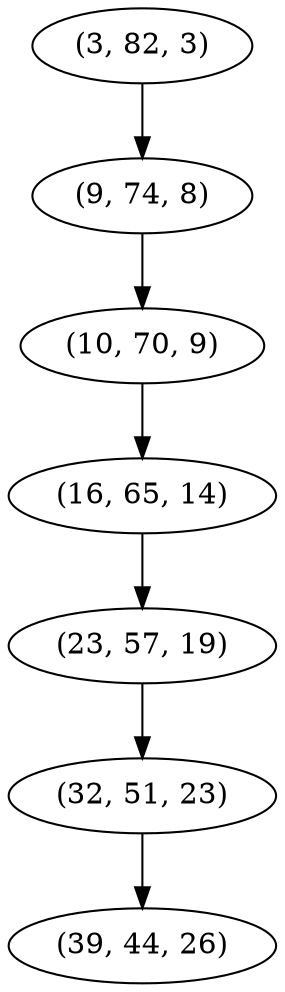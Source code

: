 digraph tree {
    "(3, 82, 3)";
    "(9, 74, 8)";
    "(10, 70, 9)";
    "(16, 65, 14)";
    "(23, 57, 19)";
    "(32, 51, 23)";
    "(39, 44, 26)";
    "(3, 82, 3)" -> "(9, 74, 8)";
    "(9, 74, 8)" -> "(10, 70, 9)";
    "(10, 70, 9)" -> "(16, 65, 14)";
    "(16, 65, 14)" -> "(23, 57, 19)";
    "(23, 57, 19)" -> "(32, 51, 23)";
    "(32, 51, 23)" -> "(39, 44, 26)";
}
